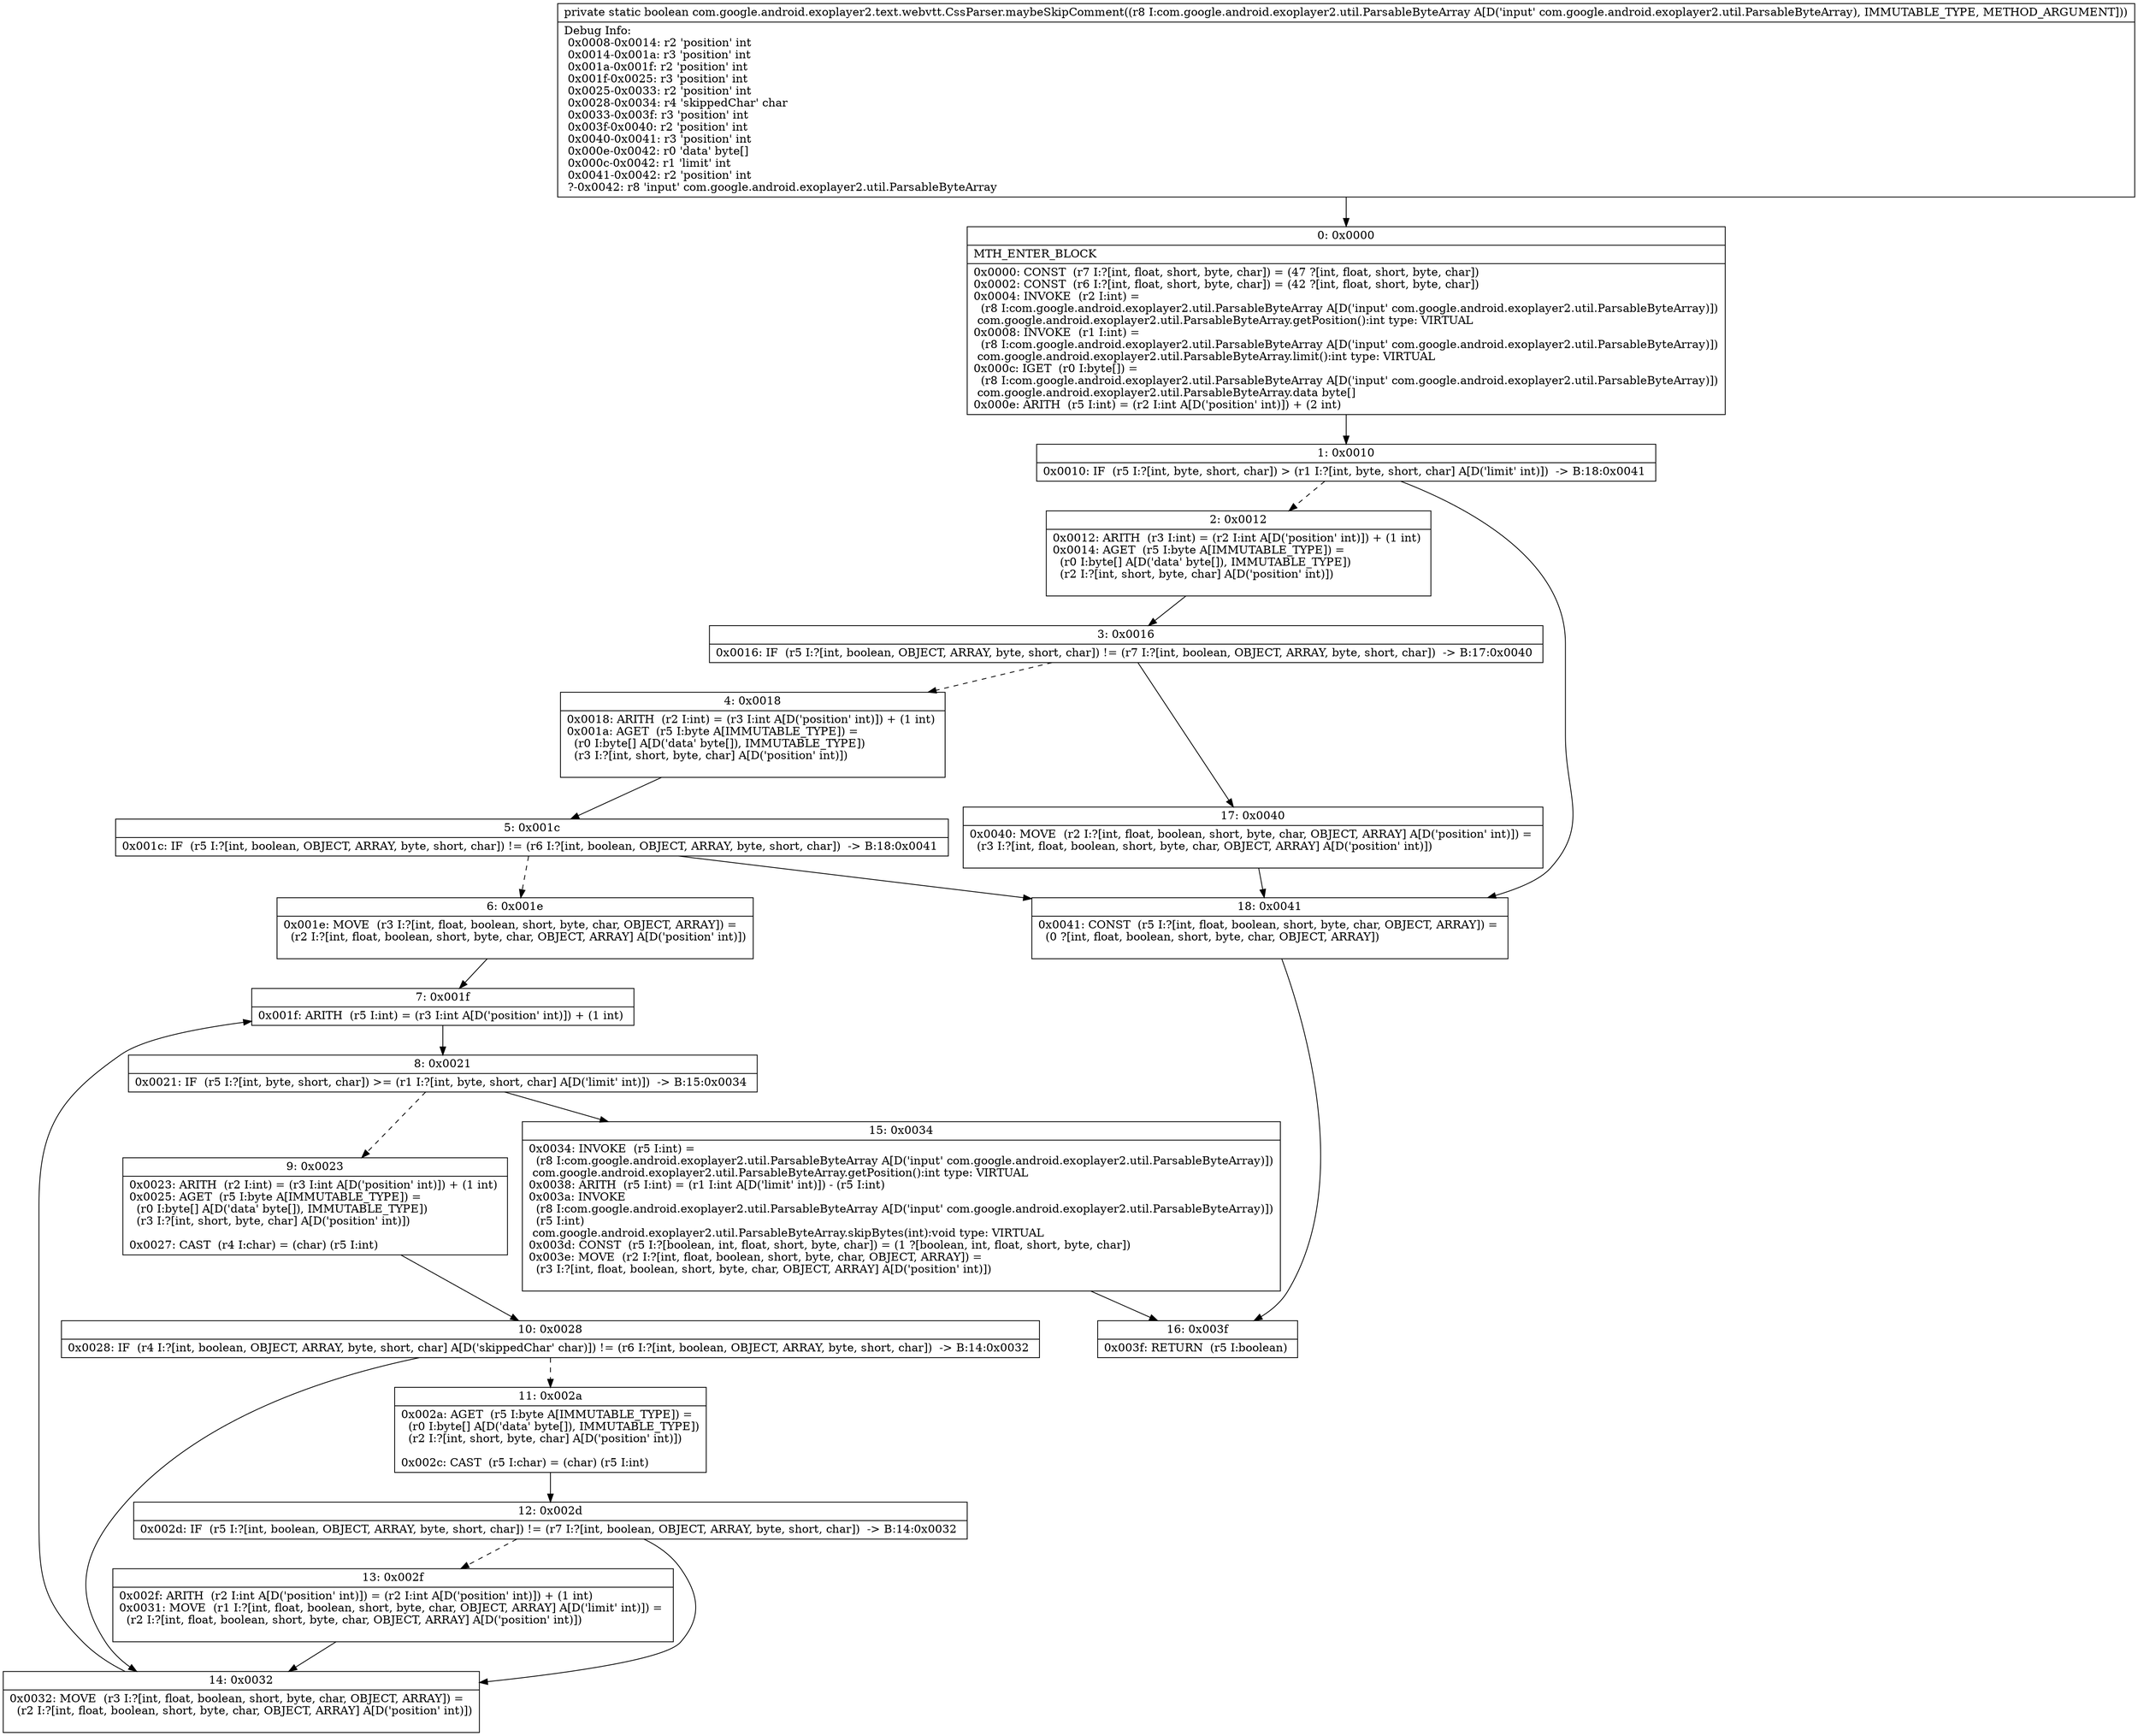 digraph "CFG forcom.google.android.exoplayer2.text.webvtt.CssParser.maybeSkipComment(Lcom\/google\/android\/exoplayer2\/util\/ParsableByteArray;)Z" {
Node_0 [shape=record,label="{0\:\ 0x0000|MTH_ENTER_BLOCK\l|0x0000: CONST  (r7 I:?[int, float, short, byte, char]) = (47 ?[int, float, short, byte, char]) \l0x0002: CONST  (r6 I:?[int, float, short, byte, char]) = (42 ?[int, float, short, byte, char]) \l0x0004: INVOKE  (r2 I:int) = \l  (r8 I:com.google.android.exoplayer2.util.ParsableByteArray A[D('input' com.google.android.exoplayer2.util.ParsableByteArray)])\l com.google.android.exoplayer2.util.ParsableByteArray.getPosition():int type: VIRTUAL \l0x0008: INVOKE  (r1 I:int) = \l  (r8 I:com.google.android.exoplayer2.util.ParsableByteArray A[D('input' com.google.android.exoplayer2.util.ParsableByteArray)])\l com.google.android.exoplayer2.util.ParsableByteArray.limit():int type: VIRTUAL \l0x000c: IGET  (r0 I:byte[]) = \l  (r8 I:com.google.android.exoplayer2.util.ParsableByteArray A[D('input' com.google.android.exoplayer2.util.ParsableByteArray)])\l com.google.android.exoplayer2.util.ParsableByteArray.data byte[] \l0x000e: ARITH  (r5 I:int) = (r2 I:int A[D('position' int)]) + (2 int) \l}"];
Node_1 [shape=record,label="{1\:\ 0x0010|0x0010: IF  (r5 I:?[int, byte, short, char]) \> (r1 I:?[int, byte, short, char] A[D('limit' int)])  \-\> B:18:0x0041 \l}"];
Node_2 [shape=record,label="{2\:\ 0x0012|0x0012: ARITH  (r3 I:int) = (r2 I:int A[D('position' int)]) + (1 int) \l0x0014: AGET  (r5 I:byte A[IMMUTABLE_TYPE]) = \l  (r0 I:byte[] A[D('data' byte[]), IMMUTABLE_TYPE])\l  (r2 I:?[int, short, byte, char] A[D('position' int)])\l \l}"];
Node_3 [shape=record,label="{3\:\ 0x0016|0x0016: IF  (r5 I:?[int, boolean, OBJECT, ARRAY, byte, short, char]) != (r7 I:?[int, boolean, OBJECT, ARRAY, byte, short, char])  \-\> B:17:0x0040 \l}"];
Node_4 [shape=record,label="{4\:\ 0x0018|0x0018: ARITH  (r2 I:int) = (r3 I:int A[D('position' int)]) + (1 int) \l0x001a: AGET  (r5 I:byte A[IMMUTABLE_TYPE]) = \l  (r0 I:byte[] A[D('data' byte[]), IMMUTABLE_TYPE])\l  (r3 I:?[int, short, byte, char] A[D('position' int)])\l \l}"];
Node_5 [shape=record,label="{5\:\ 0x001c|0x001c: IF  (r5 I:?[int, boolean, OBJECT, ARRAY, byte, short, char]) != (r6 I:?[int, boolean, OBJECT, ARRAY, byte, short, char])  \-\> B:18:0x0041 \l}"];
Node_6 [shape=record,label="{6\:\ 0x001e|0x001e: MOVE  (r3 I:?[int, float, boolean, short, byte, char, OBJECT, ARRAY]) = \l  (r2 I:?[int, float, boolean, short, byte, char, OBJECT, ARRAY] A[D('position' int)])\l \l}"];
Node_7 [shape=record,label="{7\:\ 0x001f|0x001f: ARITH  (r5 I:int) = (r3 I:int A[D('position' int)]) + (1 int) \l}"];
Node_8 [shape=record,label="{8\:\ 0x0021|0x0021: IF  (r5 I:?[int, byte, short, char]) \>= (r1 I:?[int, byte, short, char] A[D('limit' int)])  \-\> B:15:0x0034 \l}"];
Node_9 [shape=record,label="{9\:\ 0x0023|0x0023: ARITH  (r2 I:int) = (r3 I:int A[D('position' int)]) + (1 int) \l0x0025: AGET  (r5 I:byte A[IMMUTABLE_TYPE]) = \l  (r0 I:byte[] A[D('data' byte[]), IMMUTABLE_TYPE])\l  (r3 I:?[int, short, byte, char] A[D('position' int)])\l \l0x0027: CAST  (r4 I:char) = (char) (r5 I:int) \l}"];
Node_10 [shape=record,label="{10\:\ 0x0028|0x0028: IF  (r4 I:?[int, boolean, OBJECT, ARRAY, byte, short, char] A[D('skippedChar' char)]) != (r6 I:?[int, boolean, OBJECT, ARRAY, byte, short, char])  \-\> B:14:0x0032 \l}"];
Node_11 [shape=record,label="{11\:\ 0x002a|0x002a: AGET  (r5 I:byte A[IMMUTABLE_TYPE]) = \l  (r0 I:byte[] A[D('data' byte[]), IMMUTABLE_TYPE])\l  (r2 I:?[int, short, byte, char] A[D('position' int)])\l \l0x002c: CAST  (r5 I:char) = (char) (r5 I:int) \l}"];
Node_12 [shape=record,label="{12\:\ 0x002d|0x002d: IF  (r5 I:?[int, boolean, OBJECT, ARRAY, byte, short, char]) != (r7 I:?[int, boolean, OBJECT, ARRAY, byte, short, char])  \-\> B:14:0x0032 \l}"];
Node_13 [shape=record,label="{13\:\ 0x002f|0x002f: ARITH  (r2 I:int A[D('position' int)]) = (r2 I:int A[D('position' int)]) + (1 int) \l0x0031: MOVE  (r1 I:?[int, float, boolean, short, byte, char, OBJECT, ARRAY] A[D('limit' int)]) = \l  (r2 I:?[int, float, boolean, short, byte, char, OBJECT, ARRAY] A[D('position' int)])\l \l}"];
Node_14 [shape=record,label="{14\:\ 0x0032|0x0032: MOVE  (r3 I:?[int, float, boolean, short, byte, char, OBJECT, ARRAY]) = \l  (r2 I:?[int, float, boolean, short, byte, char, OBJECT, ARRAY] A[D('position' int)])\l \l}"];
Node_15 [shape=record,label="{15\:\ 0x0034|0x0034: INVOKE  (r5 I:int) = \l  (r8 I:com.google.android.exoplayer2.util.ParsableByteArray A[D('input' com.google.android.exoplayer2.util.ParsableByteArray)])\l com.google.android.exoplayer2.util.ParsableByteArray.getPosition():int type: VIRTUAL \l0x0038: ARITH  (r5 I:int) = (r1 I:int A[D('limit' int)]) \- (r5 I:int) \l0x003a: INVOKE  \l  (r8 I:com.google.android.exoplayer2.util.ParsableByteArray A[D('input' com.google.android.exoplayer2.util.ParsableByteArray)])\l  (r5 I:int)\l com.google.android.exoplayer2.util.ParsableByteArray.skipBytes(int):void type: VIRTUAL \l0x003d: CONST  (r5 I:?[boolean, int, float, short, byte, char]) = (1 ?[boolean, int, float, short, byte, char]) \l0x003e: MOVE  (r2 I:?[int, float, boolean, short, byte, char, OBJECT, ARRAY]) = \l  (r3 I:?[int, float, boolean, short, byte, char, OBJECT, ARRAY] A[D('position' int)])\l \l}"];
Node_16 [shape=record,label="{16\:\ 0x003f|0x003f: RETURN  (r5 I:boolean) \l}"];
Node_17 [shape=record,label="{17\:\ 0x0040|0x0040: MOVE  (r2 I:?[int, float, boolean, short, byte, char, OBJECT, ARRAY] A[D('position' int)]) = \l  (r3 I:?[int, float, boolean, short, byte, char, OBJECT, ARRAY] A[D('position' int)])\l \l}"];
Node_18 [shape=record,label="{18\:\ 0x0041|0x0041: CONST  (r5 I:?[int, float, boolean, short, byte, char, OBJECT, ARRAY]) = \l  (0 ?[int, float, boolean, short, byte, char, OBJECT, ARRAY])\l \l}"];
MethodNode[shape=record,label="{private static boolean com.google.android.exoplayer2.text.webvtt.CssParser.maybeSkipComment((r8 I:com.google.android.exoplayer2.util.ParsableByteArray A[D('input' com.google.android.exoplayer2.util.ParsableByteArray), IMMUTABLE_TYPE, METHOD_ARGUMENT]))  | Debug Info:\l  0x0008\-0x0014: r2 'position' int\l  0x0014\-0x001a: r3 'position' int\l  0x001a\-0x001f: r2 'position' int\l  0x001f\-0x0025: r3 'position' int\l  0x0025\-0x0033: r2 'position' int\l  0x0028\-0x0034: r4 'skippedChar' char\l  0x0033\-0x003f: r3 'position' int\l  0x003f\-0x0040: r2 'position' int\l  0x0040\-0x0041: r3 'position' int\l  0x000e\-0x0042: r0 'data' byte[]\l  0x000c\-0x0042: r1 'limit' int\l  0x0041\-0x0042: r2 'position' int\l  ?\-0x0042: r8 'input' com.google.android.exoplayer2.util.ParsableByteArray\l}"];
MethodNode -> Node_0;
Node_0 -> Node_1;
Node_1 -> Node_2[style=dashed];
Node_1 -> Node_18;
Node_2 -> Node_3;
Node_3 -> Node_4[style=dashed];
Node_3 -> Node_17;
Node_4 -> Node_5;
Node_5 -> Node_6[style=dashed];
Node_5 -> Node_18;
Node_6 -> Node_7;
Node_7 -> Node_8;
Node_8 -> Node_9[style=dashed];
Node_8 -> Node_15;
Node_9 -> Node_10;
Node_10 -> Node_11[style=dashed];
Node_10 -> Node_14;
Node_11 -> Node_12;
Node_12 -> Node_13[style=dashed];
Node_12 -> Node_14;
Node_13 -> Node_14;
Node_14 -> Node_7;
Node_15 -> Node_16;
Node_17 -> Node_18;
Node_18 -> Node_16;
}

